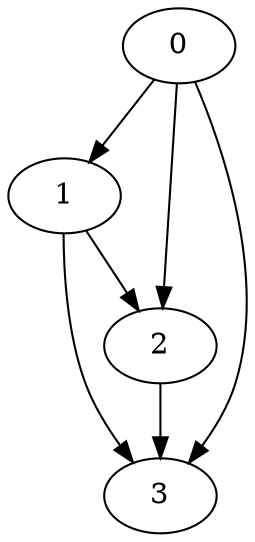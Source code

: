 strict digraph {
    1
    3
    2
    0
    1 -> 3 [weight=1]
    1 -> 2 [weight=1]
    2 -> 3 [weight=1]
    0 -> 1 [weight=1]
    0 -> 3 [weight=1]
    0 -> 2 [weight=1]
}
